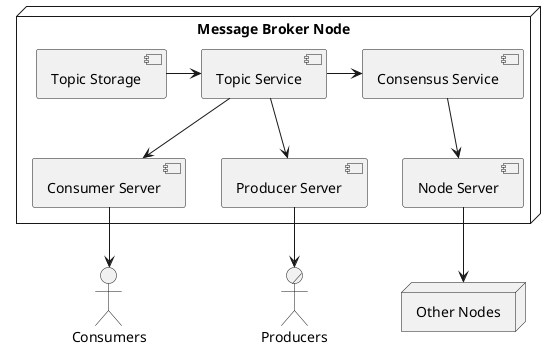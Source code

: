 @startuml

node "Message Broker Node" {
  component "Consensus Service" as CSS
  component "Topic Service" as TS
  component "Topic Storage" as TR

  component "Consumer Server" as CS
  component "Producer Server" as PS
  component "Node Server" as NS
}

actor/ "Producers" as P
actor "Consumers" as C
node "Other Nodes" as N

TR -> TS
TS -> CSS
TS --> CS
TS --> PS
CSS --> NS

CS --> C
PS --> P
NS --> N

@enduml
